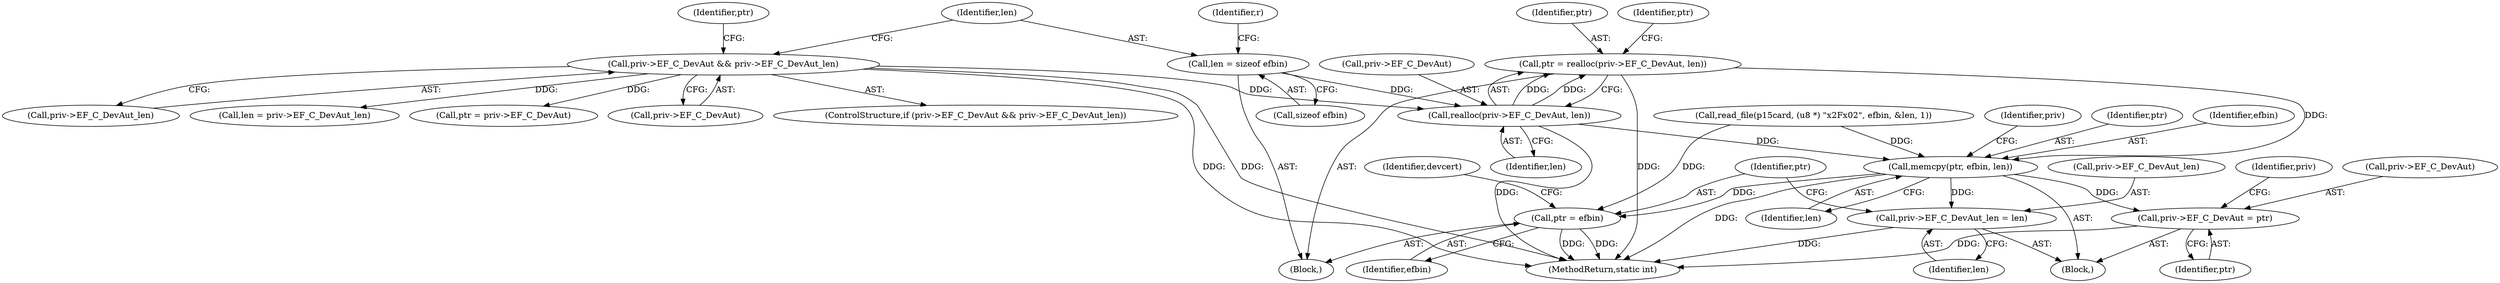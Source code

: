 digraph "0_OpenSC_360e95d45ac4123255a4c796db96337f332160ad#diff-d643a0fa169471dbf2912f4866dc49c5_6@API" {
"1000311" [label="(Call,ptr = realloc(priv->EF_C_DevAut, len))"];
"1000313" [label="(Call,realloc(priv->EF_C_DevAut, len))"];
"1000270" [label="(Call,priv->EF_C_DevAut && priv->EF_C_DevAut_len)"];
"1000290" [label="(Call,len = sizeof efbin)"];
"1000321" [label="(Call,memcpy(ptr, efbin, len))"];
"1000325" [label="(Call,priv->EF_C_DevAut = ptr)"];
"1000330" [label="(Call,priv->EF_C_DevAut_len = len)"];
"1000335" [label="(Call,ptr = efbin)"];
"1000324" [label="(Identifier,len)"];
"1000274" [label="(Call,priv->EF_C_DevAut_len)"];
"1000340" [label="(Identifier,devcert)"];
"1000269" [label="(ControlStructure,if (priv->EF_C_DevAut && priv->EF_C_DevAut_len))"];
"1000295" [label="(Identifier,r)"];
"1001087" [label="(MethodReturn,static int)"];
"1000311" [label="(Call,ptr = realloc(priv->EF_C_DevAut, len))"];
"1000326" [label="(Call,priv->EF_C_DevAut)"];
"1000331" [label="(Call,priv->EF_C_DevAut_len)"];
"1000320" [label="(Block,)"];
"1000279" [label="(Identifier,ptr)"];
"1000317" [label="(Identifier,len)"];
"1000271" [label="(Call,priv->EF_C_DevAut)"];
"1000296" [label="(Call,read_file(p15card, (u8 *) \"\x2F\x02\", efbin, &len, 1))"];
"1000334" [label="(Identifier,len)"];
"1000291" [label="(Identifier,len)"];
"1000292" [label="(Call,sizeof efbin)"];
"1000283" [label="(Call,len = priv->EF_C_DevAut_len)"];
"1000314" [label="(Call,priv->EF_C_DevAut)"];
"1000330" [label="(Call,priv->EF_C_DevAut_len = len)"];
"1000290" [label="(Call,len = sizeof efbin)"];
"1000322" [label="(Identifier,ptr)"];
"1000329" [label="(Identifier,ptr)"];
"1000312" [label="(Identifier,ptr)"];
"1000270" [label="(Call,priv->EF_C_DevAut && priv->EF_C_DevAut_len)"];
"1000323" [label="(Identifier,efbin)"];
"1000278" [label="(Call,ptr = priv->EF_C_DevAut)"];
"1000289" [label="(Block,)"];
"1000327" [label="(Identifier,priv)"];
"1000313" [label="(Call,realloc(priv->EF_C_DevAut, len))"];
"1000335" [label="(Call,ptr = efbin)"];
"1000337" [label="(Identifier,efbin)"];
"1000325" [label="(Call,priv->EF_C_DevAut = ptr)"];
"1000321" [label="(Call,memcpy(ptr, efbin, len))"];
"1000319" [label="(Identifier,ptr)"];
"1000336" [label="(Identifier,ptr)"];
"1000332" [label="(Identifier,priv)"];
"1000311" -> "1000289"  [label="AST: "];
"1000311" -> "1000313"  [label="CFG: "];
"1000312" -> "1000311"  [label="AST: "];
"1000313" -> "1000311"  [label="AST: "];
"1000319" -> "1000311"  [label="CFG: "];
"1000311" -> "1001087"  [label="DDG: "];
"1000313" -> "1000311"  [label="DDG: "];
"1000313" -> "1000311"  [label="DDG: "];
"1000311" -> "1000321"  [label="DDG: "];
"1000313" -> "1000317"  [label="CFG: "];
"1000314" -> "1000313"  [label="AST: "];
"1000317" -> "1000313"  [label="AST: "];
"1000313" -> "1001087"  [label="DDG: "];
"1000270" -> "1000313"  [label="DDG: "];
"1000290" -> "1000313"  [label="DDG: "];
"1000313" -> "1000321"  [label="DDG: "];
"1000270" -> "1000269"  [label="AST: "];
"1000270" -> "1000271"  [label="CFG: "];
"1000270" -> "1000274"  [label="CFG: "];
"1000271" -> "1000270"  [label="AST: "];
"1000274" -> "1000270"  [label="AST: "];
"1000279" -> "1000270"  [label="CFG: "];
"1000291" -> "1000270"  [label="CFG: "];
"1000270" -> "1001087"  [label="DDG: "];
"1000270" -> "1001087"  [label="DDG: "];
"1000270" -> "1000278"  [label="DDG: "];
"1000270" -> "1000283"  [label="DDG: "];
"1000290" -> "1000289"  [label="AST: "];
"1000290" -> "1000292"  [label="CFG: "];
"1000291" -> "1000290"  [label="AST: "];
"1000292" -> "1000290"  [label="AST: "];
"1000295" -> "1000290"  [label="CFG: "];
"1000321" -> "1000320"  [label="AST: "];
"1000321" -> "1000324"  [label="CFG: "];
"1000322" -> "1000321"  [label="AST: "];
"1000323" -> "1000321"  [label="AST: "];
"1000324" -> "1000321"  [label="AST: "];
"1000327" -> "1000321"  [label="CFG: "];
"1000321" -> "1001087"  [label="DDG: "];
"1000296" -> "1000321"  [label="DDG: "];
"1000321" -> "1000325"  [label="DDG: "];
"1000321" -> "1000330"  [label="DDG: "];
"1000321" -> "1000335"  [label="DDG: "];
"1000325" -> "1000320"  [label="AST: "];
"1000325" -> "1000329"  [label="CFG: "];
"1000326" -> "1000325"  [label="AST: "];
"1000329" -> "1000325"  [label="AST: "];
"1000332" -> "1000325"  [label="CFG: "];
"1000325" -> "1001087"  [label="DDG: "];
"1000330" -> "1000320"  [label="AST: "];
"1000330" -> "1000334"  [label="CFG: "];
"1000331" -> "1000330"  [label="AST: "];
"1000334" -> "1000330"  [label="AST: "];
"1000336" -> "1000330"  [label="CFG: "];
"1000330" -> "1001087"  [label="DDG: "];
"1000335" -> "1000289"  [label="AST: "];
"1000335" -> "1000337"  [label="CFG: "];
"1000336" -> "1000335"  [label="AST: "];
"1000337" -> "1000335"  [label="AST: "];
"1000340" -> "1000335"  [label="CFG: "];
"1000335" -> "1001087"  [label="DDG: "];
"1000335" -> "1001087"  [label="DDG: "];
"1000296" -> "1000335"  [label="DDG: "];
}
